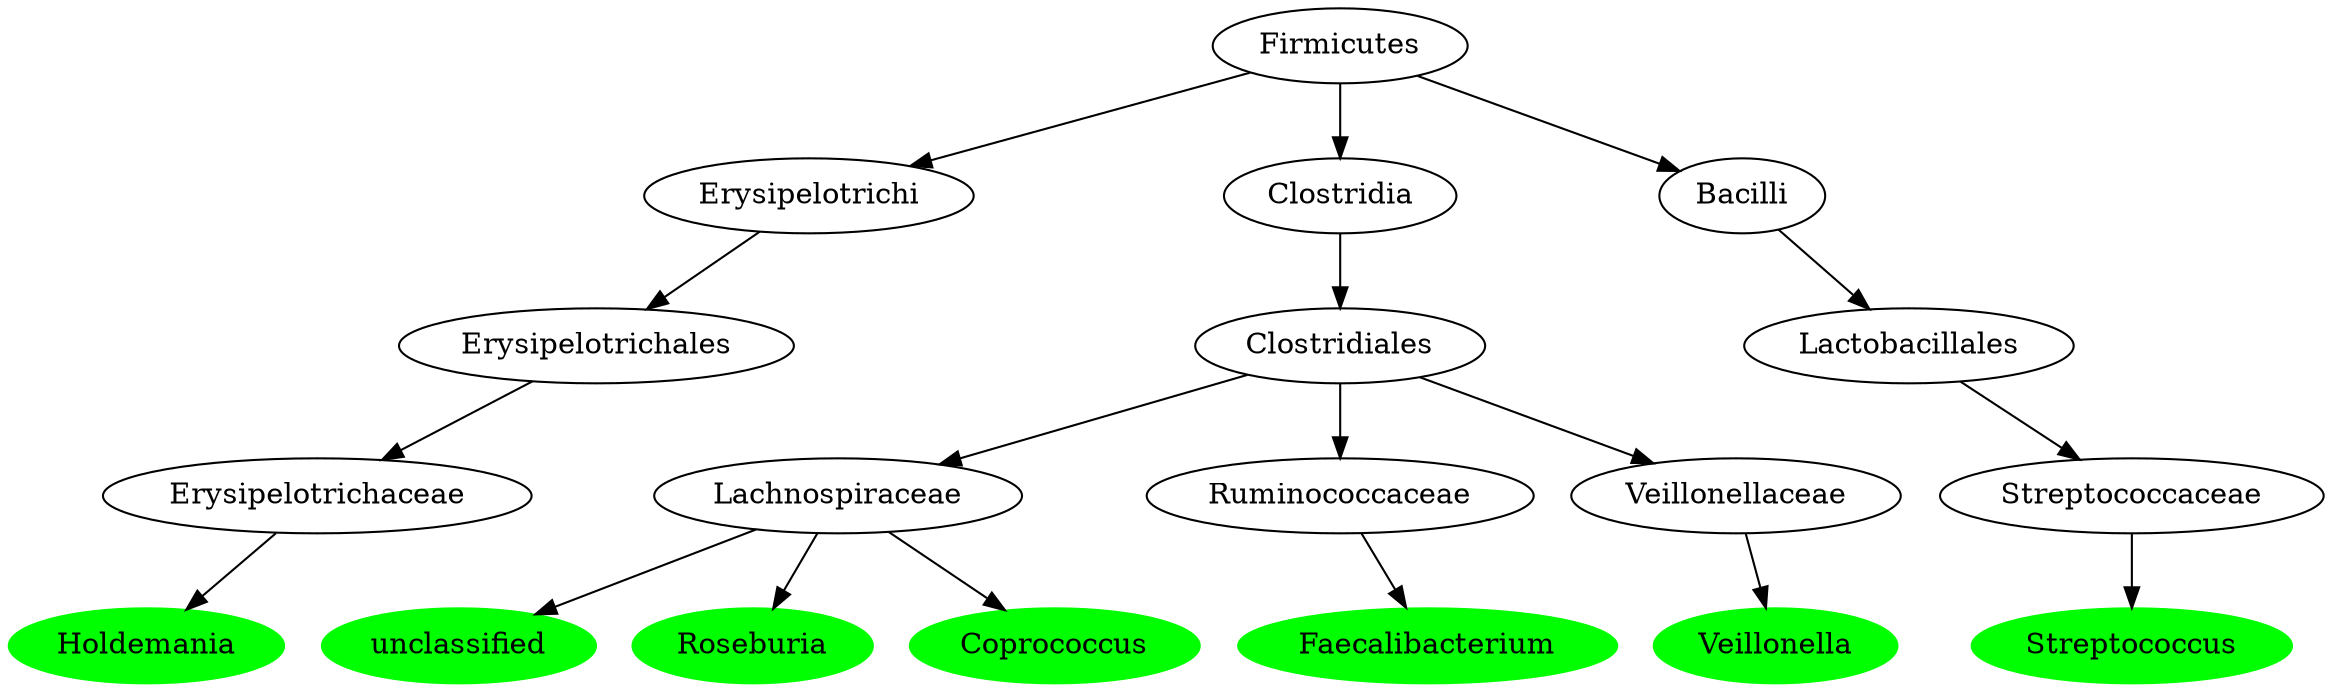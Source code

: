 digraph G { 
	ErysipelotrichaceaeHoldemania [label="Holdemania", color="green", style=filled];
	ErysipelotrichalesErysipelotrichaceae [label="Erysipelotrichaceae"];
	ErysipelotrichaceaeHoldemania [label="Holdemania"];
	ErysipelotrichalesErysipelotrichaceae -> ErysipelotrichaceaeHoldemania;
	ErysipelotrichiErysipelotrichales [label="Erysipelotrichales"];
	ErysipelotrichalesErysipelotrichaceae [label="Erysipelotrichaceae"];
	ErysipelotrichiErysipelotrichales -> ErysipelotrichalesErysipelotrichaceae;
	FirmicutesErysipelotrichi [label="Erysipelotrichi"];
	ErysipelotrichiErysipelotrichales [label="Erysipelotrichales"];
	FirmicutesErysipelotrichi -> ErysipelotrichiErysipelotrichales;
	BacteriaFirmicutes [label="Firmicutes"];
	FirmicutesErysipelotrichi [label="Erysipelotrichi"];
	BacteriaFirmicutes -> FirmicutesErysipelotrichi;
	Lachnospiraceaeunclassified [label="unclassified", color="green", style=filled];
	ClostridialesLachnospiraceae [label="Lachnospiraceae"];
	Lachnospiraceaeunclassified [label="unclassified"];
	ClostridialesLachnospiraceae -> Lachnospiraceaeunclassified;
	ClostridiaClostridiales [label="Clostridiales"];
	ClostridialesLachnospiraceae [label="Lachnospiraceae"];
	ClostridiaClostridiales -> ClostridialesLachnospiraceae;
	FirmicutesClostridia [label="Clostridia"];
	ClostridiaClostridiales [label="Clostridiales"];
	FirmicutesClostridia -> ClostridiaClostridiales;
	BacteriaFirmicutes [label="Firmicutes"];
	FirmicutesClostridia [label="Clostridia"];
	BacteriaFirmicutes -> FirmicutesClostridia;
	LachnospiraceaeRoseburia [label="Roseburia", color="green", style=filled];
	ClostridialesLachnospiraceae [label="Lachnospiraceae"];
	LachnospiraceaeRoseburia [label="Roseburia"];
	ClostridialesLachnospiraceae -> LachnospiraceaeRoseburia;
	LachnospiraceaeCoprococcus [label="Coprococcus", color="green", style=filled];
	ClostridialesLachnospiraceae [label="Lachnospiraceae"];
	LachnospiraceaeCoprococcus [label="Coprococcus"];
	ClostridialesLachnospiraceae -> LachnospiraceaeCoprococcus;
	RuminococcaceaeFaecalibacterium [label="Faecalibacterium", color="green", style=filled];
	ClostridialesRuminococcaceae [label="Ruminococcaceae"];
	RuminococcaceaeFaecalibacterium [label="Faecalibacterium"];
	ClostridialesRuminococcaceae -> RuminococcaceaeFaecalibacterium;
	ClostridiaClostridiales [label="Clostridiales"];
	ClostridialesRuminococcaceae [label="Ruminococcaceae"];
	ClostridiaClostridiales -> ClostridialesRuminococcaceae;
	VeillonellaceaeVeillonella [label="Veillonella", color="green", style=filled];
	ClostridialesVeillonellaceae [label="Veillonellaceae"];
	VeillonellaceaeVeillonella [label="Veillonella"];
	ClostridialesVeillonellaceae -> VeillonellaceaeVeillonella;
	ClostridiaClostridiales [label="Clostridiales"];
	ClostridialesVeillonellaceae [label="Veillonellaceae"];
	ClostridiaClostridiales -> ClostridialesVeillonellaceae;
	StreptococcaceaeStreptococcus [label="Streptococcus", color="green", style=filled];
	LactobacillalesStreptococcaceae [label="Streptococcaceae"];
	StreptococcaceaeStreptococcus [label="Streptococcus"];
	LactobacillalesStreptococcaceae -> StreptococcaceaeStreptococcus;
	BacilliLactobacillales [label="Lactobacillales"];
	LactobacillalesStreptococcaceae [label="Streptococcaceae"];
	BacilliLactobacillales -> LactobacillalesStreptococcaceae;
	FirmicutesBacilli [label="Bacilli"];
	BacilliLactobacillales [label="Lactobacillales"];
	FirmicutesBacilli -> BacilliLactobacillales;
	BacteriaFirmicutes [label="Firmicutes"];
	FirmicutesBacilli [label="Bacilli"];
	BacteriaFirmicutes -> FirmicutesBacilli;

 }